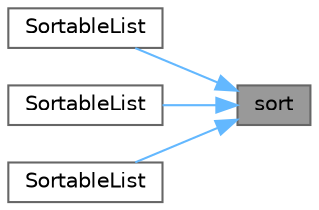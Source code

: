 digraph "sort"
{
 // LATEX_PDF_SIZE
  bgcolor="transparent";
  edge [fontname=Helvetica,fontsize=10,labelfontname=Helvetica,labelfontsize=10];
  node [fontname=Helvetica,fontsize=10,shape=box,height=0.2,width=0.4];
  rankdir="RL";
  Node1 [id="Node000001",label="sort",height=0.2,width=0.4,color="gray40", fillcolor="grey60", style="filled", fontcolor="black",tooltip=" "];
  Node1 -> Node2 [id="edge1_Node000001_Node000002",dir="back",color="steelblue1",style="solid",tooltip=" "];
  Node2 [id="Node000002",label="SortableList",height=0.2,width=0.4,color="grey40", fillcolor="white", style="filled",URL="$classFoam_1_1SortableList.html#a9851150d48a74a7f08abcec60d845255",tooltip=" "];
  Node1 -> Node3 [id="edge2_Node000001_Node000003",dir="back",color="steelblue1",style="solid",tooltip=" "];
  Node3 [id="Node000003",label="SortableList",height=0.2,width=0.4,color="grey40", fillcolor="white", style="filled",URL="$classFoam_1_1SortableList.html#a9118c8b83a9ed13c17d7370e2f47d691",tooltip=" "];
  Node1 -> Node4 [id="edge3_Node000001_Node000004",dir="back",color="steelblue1",style="solid",tooltip=" "];
  Node4 [id="Node000004",label="SortableList",height=0.2,width=0.4,color="grey40", fillcolor="white", style="filled",URL="$classFoam_1_1SortableList.html#ab8ce94231c72d8d9d959257eb3d07f79",tooltip=" "];
}
